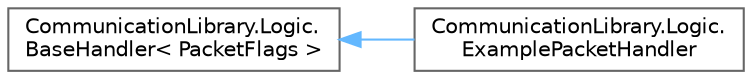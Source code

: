 digraph "Йерархия на класовете Графичен вид"
{
 // LATEX_PDF_SIZE
  bgcolor="transparent";
  edge [fontname=Helvetica,fontsize=10,labelfontname=Helvetica,labelfontsize=10];
  node [fontname=Helvetica,fontsize=10,shape=box,height=0.2,width=0.4];
  rankdir="LR";
  Node0 [label="CommunicationLibrary.Logic.\lBaseHandler\< PacketFlags \>",height=0.2,width=0.4,color="grey40", fillcolor="white", style="filled",URL="$class_communication_library_1_1_logic_1_1_base_handler.html",tooltip=" "];
  Node0 -> Node1 [dir="back",color="steelblue1",style="solid"];
  Node1 [label="CommunicationLibrary.Logic.\lExamplePacketHandler",height=0.2,width=0.4,color="grey40", fillcolor="white", style="filled",URL="$class_communication_library_1_1_logic_1_1_example_packet_handler.html",tooltip=" "];
}
